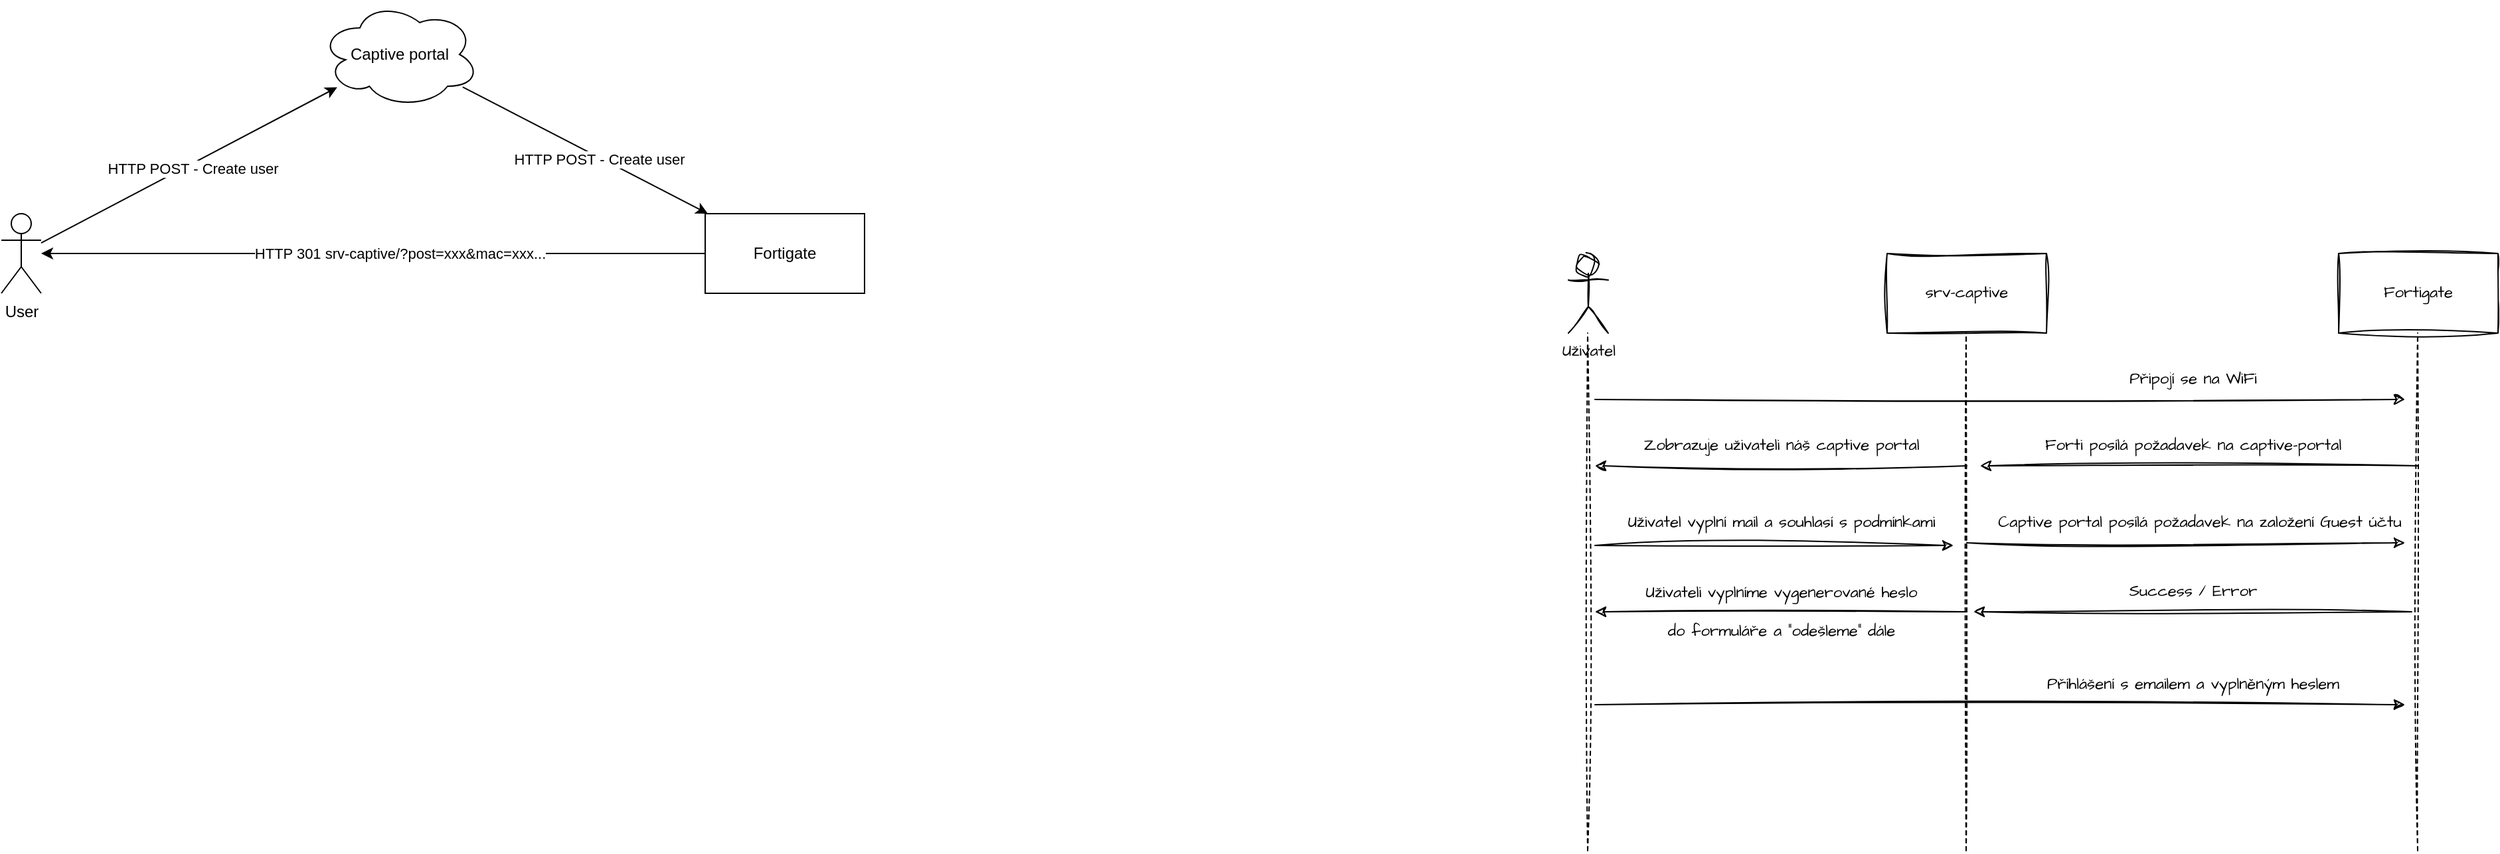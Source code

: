 <mxfile version="24.7.17">
  <diagram name="Stránka-1" id="I8eayN6PwAPqctkavBYb">
    <mxGraphModel dx="3034" dy="1186" grid="1" gridSize="10" guides="1" tooltips="1" connect="1" arrows="1" fold="1" page="0" pageScale="1" pageWidth="827" pageHeight="1169" math="0" shadow="0">
      <root>
        <mxCell id="0" />
        <mxCell id="1" parent="0" />
        <mxCell id="X-9lUfW3HLi-bLKfr37J-1" value="Fortigate" style="rounded=0;whiteSpace=wrap;html=1;sketch=1;hachureGap=4;jiggle=2;curveFitting=1;fontFamily=Architects Daughter;fontSource=https%3A%2F%2Ffonts.googleapis.com%2Fcss%3Ffamily%3DArchitects%2BDaughter;" parent="1" vertex="1">
          <mxGeometry x="460" y="100" width="120" height="60" as="geometry" />
        </mxCell>
        <mxCell id="X-9lUfW3HLi-bLKfr37J-2" value="srv-captive" style="rounded=0;whiteSpace=wrap;html=1;sketch=1;hachureGap=4;jiggle=2;curveFitting=1;fontFamily=Architects Daughter;fontSource=https%3A%2F%2Ffonts.googleapis.com%2Fcss%3Ffamily%3DArchitects%2BDaughter;" parent="1" vertex="1">
          <mxGeometry x="120" y="100" width="120" height="60" as="geometry" />
        </mxCell>
        <mxCell id="X-9lUfW3HLi-bLKfr37J-3" value="Uživatel" style="shape=umlActor;verticalLabelPosition=bottom;verticalAlign=top;html=1;outlineConnect=0;sketch=1;hachureGap=4;jiggle=2;curveFitting=1;fontFamily=Architects Daughter;fontSource=https%3A%2F%2Ffonts.googleapis.com%2Fcss%3Ffamily%3DArchitects%2BDaughter;" parent="1" vertex="1">
          <mxGeometry x="-120" y="100" width="30" height="60" as="geometry" />
        </mxCell>
        <mxCell id="X-9lUfW3HLi-bLKfr37J-6" value="" style="endArrow=none;dashed=1;html=1;rounded=0;sketch=1;hachureGap=4;jiggle=2;curveFitting=1;fontFamily=Architects Daughter;fontSource=https%3A%2F%2Ffonts.googleapis.com%2Fcss%3Ffamily%3DArchitects%2BDaughter;" parent="1" edge="1">
          <mxGeometry width="50" height="50" relative="1" as="geometry">
            <mxPoint x="-105.5" y="550" as="sourcePoint" />
            <mxPoint x="-105.5" y="160" as="targetPoint" />
          </mxGeometry>
        </mxCell>
        <mxCell id="X-9lUfW3HLi-bLKfr37J-7" value="" style="endArrow=none;dashed=1;html=1;rounded=0;sketch=1;hachureGap=4;jiggle=2;curveFitting=1;fontFamily=Architects Daughter;fontSource=https%3A%2F%2Ffonts.googleapis.com%2Fcss%3Ffamily%3DArchitects%2BDaughter;" parent="1" edge="1">
          <mxGeometry width="50" height="50" relative="1" as="geometry">
            <mxPoint x="179.5" y="550" as="sourcePoint" />
            <mxPoint x="179.5" y="160" as="targetPoint" />
          </mxGeometry>
        </mxCell>
        <mxCell id="X-9lUfW3HLi-bLKfr37J-8" value="" style="endArrow=none;dashed=1;html=1;rounded=0;sketch=1;hachureGap=4;jiggle=2;curveFitting=1;fontFamily=Architects Daughter;fontSource=https%3A%2F%2Ffonts.googleapis.com%2Fcss%3Ffamily%3DArchitects%2BDaughter;" parent="1" edge="1">
          <mxGeometry width="50" height="50" relative="1" as="geometry">
            <mxPoint x="519.5" y="550" as="sourcePoint" />
            <mxPoint x="519.5" y="160" as="targetPoint" />
          </mxGeometry>
        </mxCell>
        <mxCell id="X-9lUfW3HLi-bLKfr37J-9" value="" style="endArrow=classic;html=1;rounded=0;sketch=1;hachureGap=4;jiggle=2;curveFitting=1;fontFamily=Architects Daughter;fontSource=https%3A%2F%2Ffonts.googleapis.com%2Fcss%3Ffamily%3DArchitects%2BDaughter;" parent="1" edge="1">
          <mxGeometry width="50" height="50" relative="1" as="geometry">
            <mxPoint x="-100" y="210" as="sourcePoint" />
            <mxPoint x="510" y="210" as="targetPoint" />
          </mxGeometry>
        </mxCell>
        <mxCell id="X-9lUfW3HLi-bLKfr37J-10" value="Připojí se na WiFi" style="text;html=1;align=center;verticalAlign=middle;resizable=0;points=[];autosize=1;strokeColor=none;fillColor=none;fontFamily=Architects Daughter;fontSource=https%3A%2F%2Ffonts.googleapis.com%2Fcss%3Ffamily%3DArchitects%2BDaughter;" parent="1" vertex="1">
          <mxGeometry x="290" y="180" width="120" height="30" as="geometry" />
        </mxCell>
        <mxCell id="X-9lUfW3HLi-bLKfr37J-11" value="" style="endArrow=classic;html=1;rounded=0;sketch=1;hachureGap=4;jiggle=2;curveFitting=1;fontFamily=Architects Daughter;fontSource=https%3A%2F%2Ffonts.googleapis.com%2Fcss%3Ffamily%3DArchitects%2BDaughter;" parent="1" edge="1">
          <mxGeometry width="50" height="50" relative="1" as="geometry">
            <mxPoint x="520" y="260" as="sourcePoint" />
            <mxPoint x="190" y="260" as="targetPoint" />
          </mxGeometry>
        </mxCell>
        <mxCell id="X-9lUfW3HLi-bLKfr37J-12" value="Forti posílá požadavek na captive-portal" style="text;html=1;align=center;verticalAlign=middle;resizable=0;points=[];autosize=1;strokeColor=none;fillColor=none;fontFamily=Architects Daughter;fontSource=https%3A%2F%2Ffonts.googleapis.com%2Fcss%3Ffamily%3DArchitects%2BDaughter;" parent="1" vertex="1">
          <mxGeometry x="225" y="230" width="250" height="30" as="geometry" />
        </mxCell>
        <mxCell id="X-9lUfW3HLi-bLKfr37J-13" value="" style="endArrow=classic;html=1;rounded=0;sketch=1;hachureGap=4;jiggle=2;curveFitting=1;fontFamily=Architects Daughter;fontSource=https%3A%2F%2Ffonts.googleapis.com%2Fcss%3Ffamily%3DArchitects%2BDaughter;" parent="1" edge="1">
          <mxGeometry width="50" height="50" relative="1" as="geometry">
            <mxPoint x="180" y="260" as="sourcePoint" />
            <mxPoint x="-100" y="260" as="targetPoint" />
          </mxGeometry>
        </mxCell>
        <mxCell id="X-9lUfW3HLi-bLKfr37J-14" value="Zobrazuje uživateli náš captive portal" style="text;html=1;align=center;verticalAlign=middle;resizable=0;points=[];autosize=1;strokeColor=none;fillColor=none;fontFamily=Architects Daughter;fontSource=https%3A%2F%2Ffonts.googleapis.com%2Fcss%3Ffamily%3DArchitects%2BDaughter;" parent="1" vertex="1">
          <mxGeometry x="-75" y="230" width="230" height="30" as="geometry" />
        </mxCell>
        <mxCell id="X-9lUfW3HLi-bLKfr37J-15" value="" style="endArrow=classic;html=1;rounded=0;sketch=1;hachureGap=4;jiggle=2;curveFitting=1;fontFamily=Architects Daughter;fontSource=https%3A%2F%2Ffonts.googleapis.com%2Fcss%3Ffamily%3DArchitects%2BDaughter;" parent="1" edge="1">
          <mxGeometry width="50" height="50" relative="1" as="geometry">
            <mxPoint x="-100" y="320" as="sourcePoint" />
            <mxPoint x="170" y="320" as="targetPoint" />
          </mxGeometry>
        </mxCell>
        <mxCell id="X-9lUfW3HLi-bLKfr37J-16" value="Uživatel vyplní mail a souhlasí s podmínkami" style="text;html=1;align=center;verticalAlign=middle;resizable=0;points=[];autosize=1;strokeColor=none;fillColor=none;fontFamily=Architects Daughter;fontSource=https%3A%2F%2Ffonts.googleapis.com%2Fcss%3Ffamily%3DArchitects%2BDaughter;" parent="1" vertex="1">
          <mxGeometry x="-85" y="288" width="250" height="30" as="geometry" />
        </mxCell>
        <mxCell id="X-9lUfW3HLi-bLKfr37J-17" value="" style="endArrow=classic;html=1;rounded=0;sketch=1;hachureGap=4;jiggle=2;curveFitting=1;fontFamily=Architects Daughter;fontSource=https%3A%2F%2Ffonts.googleapis.com%2Fcss%3Ffamily%3DArchitects%2BDaughter;" parent="1" edge="1">
          <mxGeometry width="50" height="50" relative="1" as="geometry">
            <mxPoint x="180" y="318" as="sourcePoint" />
            <mxPoint x="510" y="318" as="targetPoint" />
          </mxGeometry>
        </mxCell>
        <mxCell id="X-9lUfW3HLi-bLKfr37J-18" value="Captive portal posílá požadavek na založení Guest účtu" style="text;html=1;align=center;verticalAlign=middle;resizable=0;points=[];autosize=1;strokeColor=none;fillColor=none;fontFamily=Architects Daughter;fontSource=https%3A%2F%2Ffonts.googleapis.com%2Fcss%3Ffamily%3DArchitects%2BDaughter;" parent="1" vertex="1">
          <mxGeometry x="190" y="288" width="330" height="30" as="geometry" />
        </mxCell>
        <mxCell id="X-9lUfW3HLi-bLKfr37J-19" value="" style="endArrow=classic;html=1;rounded=0;sketch=1;hachureGap=4;jiggle=2;curveFitting=1;fontFamily=Architects Daughter;fontSource=https%3A%2F%2Ffonts.googleapis.com%2Fcss%3Ffamily%3DArchitects%2BDaughter;" parent="1" edge="1">
          <mxGeometry width="50" height="50" relative="1" as="geometry">
            <mxPoint x="515" y="370" as="sourcePoint" />
            <mxPoint x="185" y="370" as="targetPoint" />
          </mxGeometry>
        </mxCell>
        <mxCell id="X-9lUfW3HLi-bLKfr37J-20" value="Success / Error" style="text;html=1;align=center;verticalAlign=middle;resizable=0;points=[];autosize=1;strokeColor=none;fillColor=none;fontFamily=Architects Daughter;fontSource=https%3A%2F%2Ffonts.googleapis.com%2Fcss%3Ffamily%3DArchitects%2BDaughter;" parent="1" vertex="1">
          <mxGeometry x="290" y="340" width="120" height="30" as="geometry" />
        </mxCell>
        <mxCell id="X-9lUfW3HLi-bLKfr37J-23" value="" style="endArrow=classic;html=1;rounded=0;sketch=1;hachureGap=4;jiggle=2;curveFitting=1;fontFamily=Architects Daughter;fontSource=https%3A%2F%2Ffonts.googleapis.com%2Fcss%3Ffamily%3DArchitects%2BDaughter;" parent="1" edge="1">
          <mxGeometry width="50" height="50" relative="1" as="geometry">
            <mxPoint x="180" y="370" as="sourcePoint" />
            <mxPoint x="-100" y="370" as="targetPoint" />
          </mxGeometry>
        </mxCell>
        <mxCell id="X-9lUfW3HLi-bLKfr37J-24" value="Uživateli vyplníme vygenerované heslo&lt;div&gt;&lt;br&gt;&lt;/div&gt;&lt;div&gt;do formuláře&amp;nbsp;&lt;span style=&quot;background-color: initial;&quot;&gt;a &quot;odešleme&quot; dále&lt;/span&gt;&lt;/div&gt;" style="text;html=1;align=center;verticalAlign=middle;resizable=0;points=[];autosize=1;strokeColor=none;fillColor=none;fontFamily=Architects Daughter;fontSource=https%3A%2F%2Ffonts.googleapis.com%2Fcss%3Ffamily%3DArchitects%2BDaughter;" parent="1" vertex="1">
          <mxGeometry x="-75" y="340" width="230" height="60" as="geometry" />
        </mxCell>
        <mxCell id="X-9lUfW3HLi-bLKfr37J-25" value="" style="endArrow=classic;html=1;rounded=0;sketch=1;hachureGap=4;jiggle=2;curveFitting=1;fontFamily=Architects Daughter;fontSource=https%3A%2F%2Ffonts.googleapis.com%2Fcss%3Ffamily%3DArchitects%2BDaughter;" parent="1" edge="1">
          <mxGeometry width="50" height="50" relative="1" as="geometry">
            <mxPoint x="-100" y="440" as="sourcePoint" />
            <mxPoint x="510" y="440" as="targetPoint" />
          </mxGeometry>
        </mxCell>
        <mxCell id="X-9lUfW3HLi-bLKfr37J-26" value="Příhlášení s emailem a vyplněným heslem" style="text;html=1;align=center;verticalAlign=middle;resizable=0;points=[];autosize=1;strokeColor=none;fillColor=none;fontFamily=Architects Daughter;fontSource=https%3A%2F%2Ffonts.googleapis.com%2Fcss%3Ffamily%3DArchitects%2BDaughter;" parent="1" vertex="1">
          <mxGeometry x="230" y="410" width="240" height="30" as="geometry" />
        </mxCell>
        <mxCell id="xLjIpyRnVkSeNVQ-cKj8-8" style="rounded=0;orthogonalLoop=1;jettySize=auto;html=1;" edge="1" parent="1" source="xLjIpyRnVkSeNVQ-cKj8-1" target="xLjIpyRnVkSeNVQ-cKj8-4">
          <mxGeometry relative="1" as="geometry" />
        </mxCell>
        <mxCell id="xLjIpyRnVkSeNVQ-cKj8-9" value="HTTP POST - Create user" style="edgeLabel;html=1;align=center;verticalAlign=middle;resizable=0;points=[];fontFamily=Helvetica;fontSize=11;fontColor=default;labelBackgroundColor=default;" vertex="1" connectable="0" parent="xLjIpyRnVkSeNVQ-cKj8-8">
          <mxGeometry x="0.008" y="-3" relative="1" as="geometry">
            <mxPoint as="offset" />
          </mxGeometry>
        </mxCell>
        <mxCell id="xLjIpyRnVkSeNVQ-cKj8-1" value="User" style="shape=umlActor;verticalLabelPosition=bottom;verticalAlign=top;html=1;outlineConnect=0;" vertex="1" parent="1">
          <mxGeometry x="-1300" y="70" width="30" height="60" as="geometry" />
        </mxCell>
        <mxCell id="xLjIpyRnVkSeNVQ-cKj8-6" style="rounded=0;orthogonalLoop=1;jettySize=auto;html=1;" edge="1" parent="1" source="xLjIpyRnVkSeNVQ-cKj8-3" target="xLjIpyRnVkSeNVQ-cKj8-1">
          <mxGeometry relative="1" as="geometry" />
        </mxCell>
        <mxCell id="xLjIpyRnVkSeNVQ-cKj8-7" value="HTTP 301 srv-captive/?post=xxx&amp;amp;mac=xxx..." style="edgeLabel;html=1;align=center;verticalAlign=middle;resizable=0;points=[];" vertex="1" connectable="0" parent="xLjIpyRnVkSeNVQ-cKj8-6">
          <mxGeometry x="-0.172" relative="1" as="geometry">
            <mxPoint x="-23" as="offset" />
          </mxGeometry>
        </mxCell>
        <mxCell id="xLjIpyRnVkSeNVQ-cKj8-3" value="Fortigate" style="rounded=0;whiteSpace=wrap;html=1;" vertex="1" parent="1">
          <mxGeometry x="-770" y="70" width="120" height="60" as="geometry" />
        </mxCell>
        <mxCell id="xLjIpyRnVkSeNVQ-cKj8-10" style="edgeStyle=none;shape=connector;rounded=0;orthogonalLoop=1;jettySize=auto;html=1;strokeColor=default;align=center;verticalAlign=middle;fontFamily=Helvetica;fontSize=11;fontColor=default;labelBackgroundColor=default;endArrow=classic;" edge="1" parent="1" source="xLjIpyRnVkSeNVQ-cKj8-4" target="xLjIpyRnVkSeNVQ-cKj8-3">
          <mxGeometry relative="1" as="geometry" />
        </mxCell>
        <mxCell id="xLjIpyRnVkSeNVQ-cKj8-11" value="&lt;span style=&quot;color: rgba(0, 0, 0, 0); font-family: monospace; font-size: 0px; text-align: start;&quot;&gt;H%3CmxGraphModel%3E%3Croot%3E%3CmxCell%20id%3D%220%22%2F%3E%3CmxCell%20id%3D%221%22%20parent%3D%220%22%2F%3E%3CmxCell%20id%3D%222%22%20value%3D%22HTTP%20POST%20-%20Create%20user%22%20style%3D%22edgeLabel%3Bhtml%3D1%3Balign%3Dcenter%3BverticalAlign%3Dmiddle%3Bresizable%3D0%3Bpoints%3D%5B%5D%3BfontFamily%3DHelvetica%3BfontSize%3D11%3BfontColor%3Ddefault%3BlabelBackgroundColor%3Ddefault%3B%22%20vertex%3D%221%22%20connectable%3D%220%22%20parent%3D%221%22%3E%3CmxGeometry%20x%3D%22-1156.218%22%20y%3D%2235.61%22%20as%3D%22geometry%22%2F%3E%3C%2FmxCell%3E%3C%2Froot%3E%3C%2FmxGraphModel&lt;/span&gt;" style="edgeLabel;html=1;align=center;verticalAlign=middle;resizable=0;points=[];fontFamily=Helvetica;fontSize=11;fontColor=default;labelBackgroundColor=default;" vertex="1" connectable="0" parent="xLjIpyRnVkSeNVQ-cKj8-10">
          <mxGeometry x="0.083" y="4" relative="1" as="geometry">
            <mxPoint x="-1" as="offset" />
          </mxGeometry>
        </mxCell>
        <mxCell id="xLjIpyRnVkSeNVQ-cKj8-12" value="HTTP POST - Create user" style="edgeLabel;html=1;align=center;verticalAlign=middle;resizable=0;points=[];fontFamily=Helvetica;fontSize=11;fontColor=default;labelBackgroundColor=default;" vertex="1" connectable="0" parent="xLjIpyRnVkSeNVQ-cKj8-10">
          <mxGeometry x="0.118" y="-1" relative="1" as="geometry">
            <mxPoint as="offset" />
          </mxGeometry>
        </mxCell>
        <mxCell id="xLjIpyRnVkSeNVQ-cKj8-4" value="Captive portal" style="ellipse;shape=cloud;whiteSpace=wrap;html=1;" vertex="1" parent="1">
          <mxGeometry x="-1060" y="-90" width="120" height="80" as="geometry" />
        </mxCell>
      </root>
    </mxGraphModel>
  </diagram>
</mxfile>
